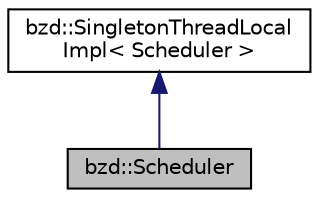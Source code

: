 digraph "bzd::Scheduler"
{
  edge [fontname="Helvetica",fontsize="10",labelfontname="Helvetica",labelfontsize="10"];
  node [fontname="Helvetica",fontsize="10",shape=record];
  Node2 [label="bzd::Scheduler",height=0.2,width=0.4,color="black", fillcolor="grey75", style="filled", fontcolor="black"];
  Node3 -> Node2 [dir="back",color="midnightblue",fontsize="10",style="solid",fontname="Helvetica"];
  Node3 [label="bzd::SingletonThreadLocal\lImpl\< Scheduler \>",height=0.2,width=0.4,color="black", fillcolor="white", style="filled",URL="$classbzd_1_1SingletonThreadLocalImpl.html"];
}

